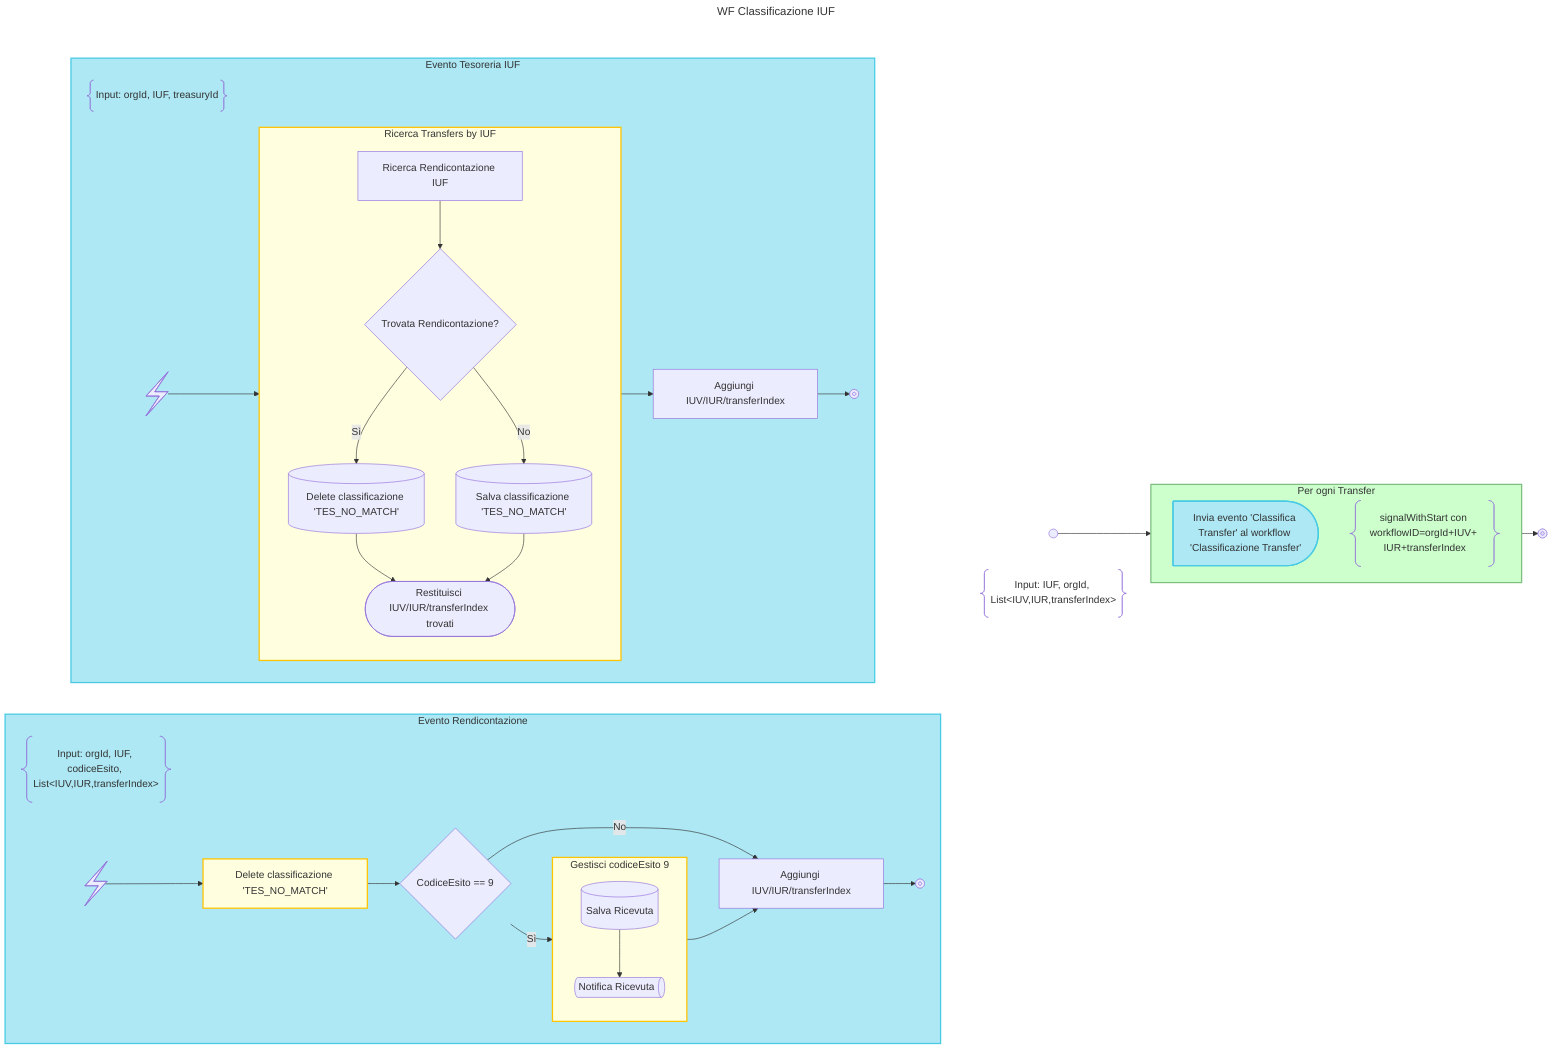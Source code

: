 ---
title: WF Classificazione IUF
config:
    flowchart:
        rankSpacing: 1
---
flowchart TD
    subgraph WF_BLOCK
        subgraph NOTE_START_BLOCK
            DESCRIPTION@{ shape: braces, label: "Input: IUF, orgId, List&lt;IUV,IUR,transferIndex&gt;" }
            START@{shape: start}
        end
        class NOTE_START_BLOCK hidden

        START --> LOOP_IUVs

        subgraph LOOP_IUVs["Per ogni Transfer"]
        direction TB

        SIGNAL_IUV:::send-signal@{shape: delay, label: "Invia evento 'Classifica Transfer' al workflow 'Classificazione Transfer'"}
        NOTE_SIGNAL_IUV@{ shape: braces, label: "signalWithStart con workflowID=orgId+IUV+ IUR+transferIndex" }
        end

        LOOP_IUVs --> END@{shape: stop}
        class LOOP_IUVs loop
    end
    class WF_BLOCK hidden

    subgraph SIGNALS_BLOCK
    direction LR

        subgraph SIGNAL_RENDICONTAZIONE_BLOCK["Evento Rendicontazione"]
        direction LR
            DESCRIPTION_SIGNAL_RENDICONTAZIONE@{ shape: braces, label: "Input: orgId, IUF, codiceEsito, List&lt;IUV,IUR,transferIndex&gt;" } -->
            DUMMY1:::hidden --> DUMMY2:::hidden --> DUMMY3:::hidden --> DUMMY4:::hidden --> DUMMY5:::hidden
            linkStyle 2,3,4,5,6 display:none

            SIGNAL_RENDICONTAZIONE@{ shape: bolt } -->
            DELETE_CLASSIFY_NULL_IUV:::activity@{label: "Delete classificazione 'TES_NO_MATCH'"} -->
            IS_CODICEESITO9{"CodiceEsito == 9"} --> |Sì|HANDLE_CODICEESITO9
            subgraph HANDLE_CODICEESITO9["Gestisci codiceEsito 9"]
                SAVE_RT@{shape: database, label: "Salva Ricevuta"} -->
                SEND_RT_MSG@{shape: das, label: "Notifica Ricevuta"}
            end
            class HANDLE_CODICEESITO9 activity

            IS_CODICEESITO9 --> |No|ADD_RENDICONTAZIONE_IUVS

            HANDLE_CODICEESITO9 -->
            ADD_RENDICONTAZIONE_IUVS["Aggiungi IUV/IUR/transferIndex "] -->
            SIGNAL_RENDICONTAZIONE_END@{ shape: "stop" }
        end
        class SIGNAL_RENDICONTAZIONE_BLOCK signal_block

        subgraph SIGNAL_TESORERIA_BLOCK["Evento Tesoreria IUF"]
        direction LR
            DESCRIPTION_SIGNAL_TESORERIA@{ shape: braces, label: "Input: orgId, IUF, treasuryId" } -->
            DUMMY6:::hidden --> DUMMY7:::hidden --> DUMMY8:::hidden
            linkStyle 14,15,16 display:none

            SIGNAL_TESORERIA@{ shape: bolt } --> FIND_TESORERIA_IUVS_ACTIVITY

            subgraph FIND_TESORERIA_IUVS_ACTIVITY["Ricerca Transfers by IUF"]

                FIND_TESORERIA_IUVS["Ricerca Rendicontazione IUF"] -->
                EXISTS_RENDICONTAZIONE_TES{"Trovata Rendicontazione?"}

                EXISTS_RENDICONTAZIONE_TES -->
                |Sì| DELETE_TES_ANOMALY@{shape: database, label: "Delete classificazione 'TES_NO_MATCH'"} -->
                RETURN_TESORERIA_IUVS@{shape: terminal, label: "Restituisci IUV/IUR/transferIndex trovati"}

                EXISTS_RENDICONTAZIONE_TES -->
                |No|SAVE_TES_ANOMALY@{shape: database, label: "Salva classificazione 'TES_NO_MATCH'"} -->
                RETURN_TESORERIA_IUVS
            end
            class FIND_TESORERIA_IUVS_ACTIVITY activity

            FIND_TESORERIA_IUVS_ACTIVITY -->
            ADD_TESORERIA_IUVS["Aggiungi IUV/IUR/transferIndex "] -->
            SIGNAL_TESORERIA_END@{ shape: "stop" }
        end
        class SIGNAL_TESORERIA_BLOCK signal_block
    end
    class SIGNALS_BLOCK hidden

    classDef note_block display:none;
    classDef hidden display:none;
    classDef activity fill:#FFFFE0, stroke:#ffc300, stroke-width:2px;
    classDef loop fill:#CCFFCC, stroke:#7FBF7F, stroke-width:2px, padding-bottom: 5px;
    classDef signal_block fill:#ade8f4, stroke:#48cae4, stroke-width:2px
    classDef send-signal fill:#ade8f4, stroke:#48cae4, stroke-width:2px